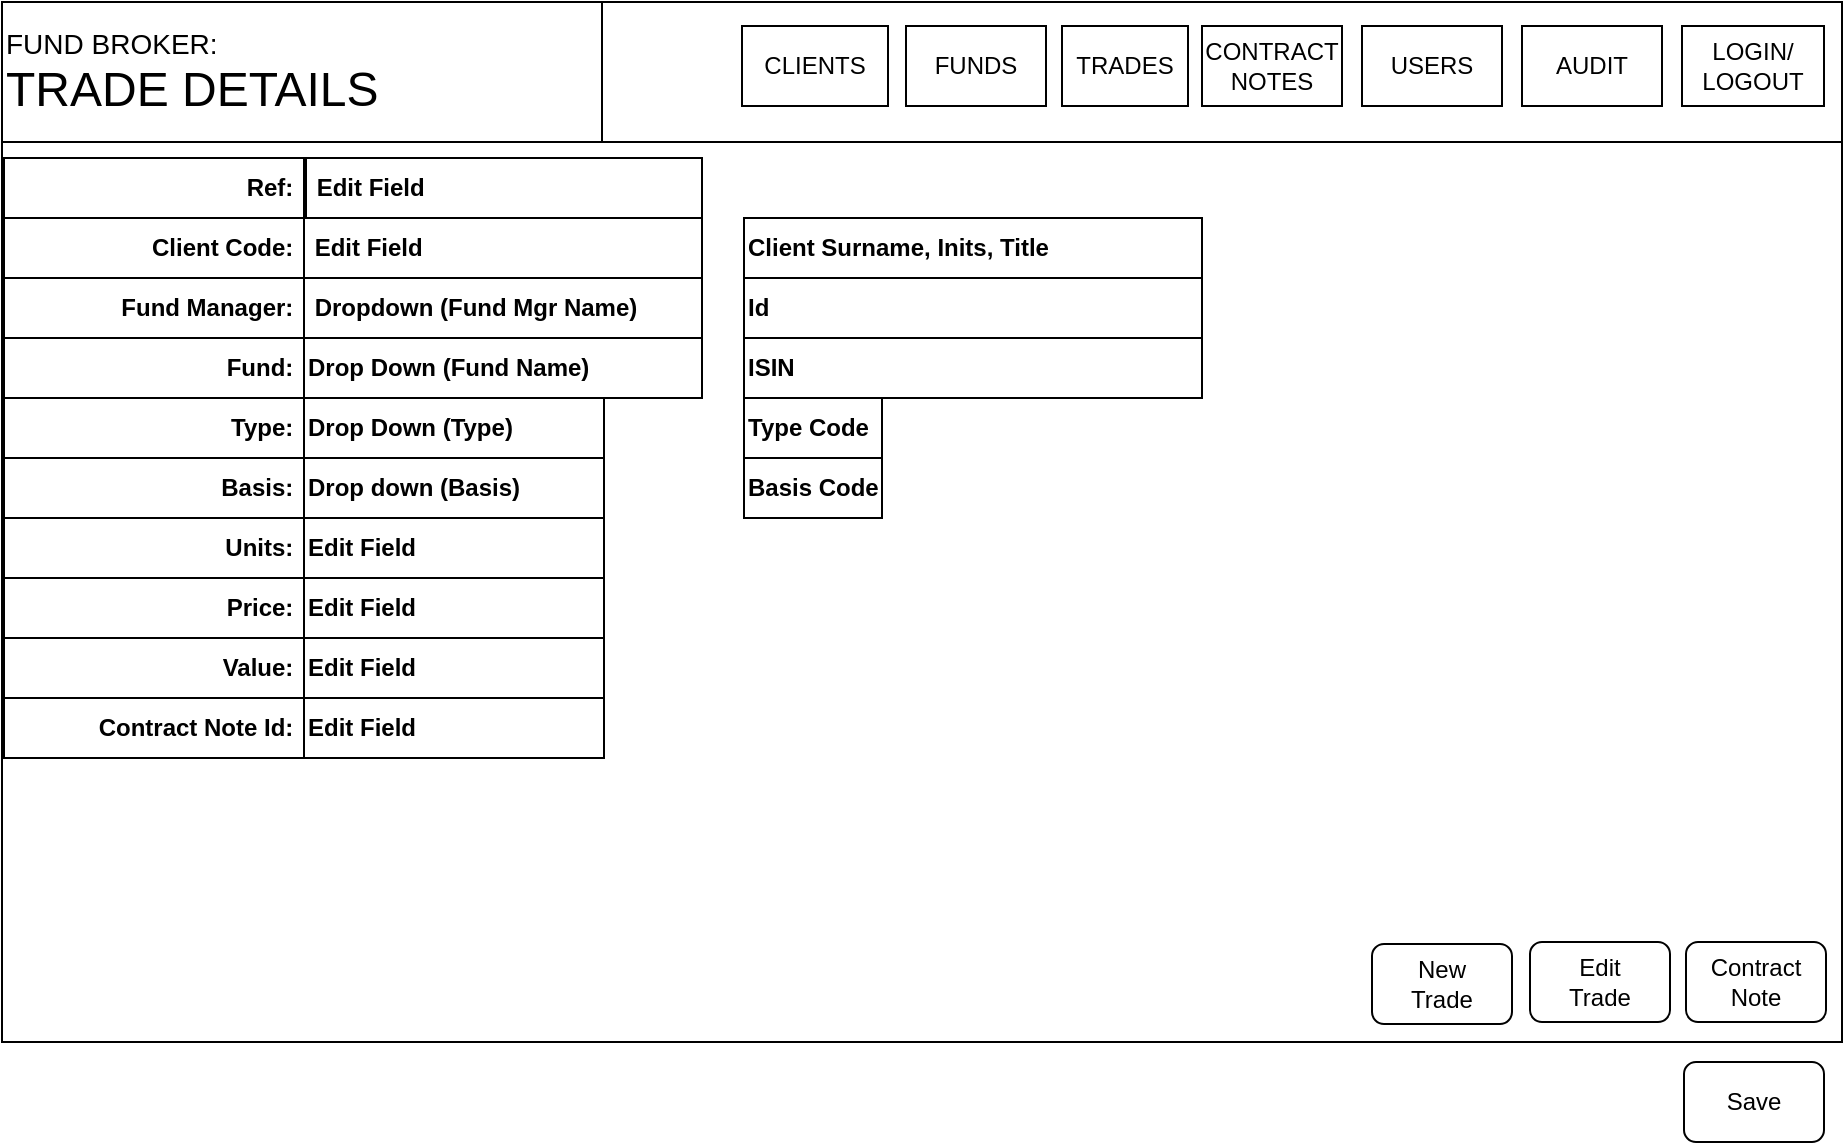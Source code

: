 <mxfile version="25.0.1">
  <diagram name="Page-1" id="CnVBvvraG81W5cuvQBZY">
    <mxGraphModel dx="1404" dy="814" grid="1" gridSize="10" guides="1" tooltips="1" connect="1" arrows="1" fold="1" page="1" pageScale="1" pageWidth="1100" pageHeight="850" math="0" shadow="0">
      <root>
        <mxCell id="0" />
        <mxCell id="1" parent="0" />
        <mxCell id="dwIZC6C4lW82Fir49CFO-1" value="&lt;span style=&quot;color: rgba(0, 0, 0, 0); font-family: monospace; font-size: 0px; text-align: start; text-wrap: nowrap;&quot;&gt;%3CmxGraphModel%3E%3Croot%3E%3CmxCell%20id%3D%220%22%2F%3E%3CmxCell%20id%3D%221%22%20parent%3D%220%22%2F%3E%3CmxCell%20id%3D%222%22%20value%3D%22Edit%20Field%22%20style%3D%22rounded%3D0%3BwhiteSpace%3Dwrap%3Bhtml%3D1%3Balign%3Dleft%3B%22%20vertex%3D%221%22%20parent%3D%221%22%3E%3CmxGeometry%20x%3D%22280%22%20y%3D%22210%22%20width%3D%22390%22%20height%3D%2230%22%20as%3D%22geometry%22%2F%3E%3C%2FmxCell%3E%3C%2Froot%3E%3C%2FmxGraphModel%3E&lt;/span&gt;" style="rounded=0;whiteSpace=wrap;html=1;" parent="1" vertex="1">
          <mxGeometry x="40" y="94" width="920" height="520" as="geometry" />
        </mxCell>
        <mxCell id="dwIZC6C4lW82Fir49CFO-2" value="" style="rounded=0;whiteSpace=wrap;html=1;align=left;" parent="1" vertex="1">
          <mxGeometry x="40" y="94" width="920" height="70" as="geometry" />
        </mxCell>
        <mxCell id="dwIZC6C4lW82Fir49CFO-3" value="LOGIN/&lt;div&gt;LOGOUT&lt;/div&gt;" style="rounded=0;whiteSpace=wrap;html=1;" parent="1" vertex="1">
          <mxGeometry x="880" y="106" width="71" height="40" as="geometry" />
        </mxCell>
        <mxCell id="dwIZC6C4lW82Fir49CFO-4" value="CLIENTS" style="rounded=0;whiteSpace=wrap;html=1;" parent="1" vertex="1">
          <mxGeometry x="410" y="106" width="73" height="40" as="geometry" />
        </mxCell>
        <mxCell id="dwIZC6C4lW82Fir49CFO-5" value="FUNDS" style="rounded=0;whiteSpace=wrap;html=1;" parent="1" vertex="1">
          <mxGeometry x="492" y="106" width="70" height="40" as="geometry" />
        </mxCell>
        <mxCell id="dwIZC6C4lW82Fir49CFO-6" value="TRADES" style="rounded=0;whiteSpace=wrap;html=1;" parent="1" vertex="1">
          <mxGeometry x="570" y="106" width="63" height="40" as="geometry" />
        </mxCell>
        <mxCell id="dwIZC6C4lW82Fir49CFO-8" value="CONTRACT&lt;div&gt;NOTES&lt;/div&gt;" style="rounded=0;whiteSpace=wrap;html=1;" parent="1" vertex="1">
          <mxGeometry x="640" y="106" width="70" height="40" as="geometry" />
        </mxCell>
        <mxCell id="dwIZC6C4lW82Fir49CFO-9" value="&lt;font style=&quot;font-size: 14px;&quot;&gt;FUND BROKER:&lt;/font&gt;&lt;div&gt;&lt;span style=&quot;font-size: 24px; background-color: initial;&quot;&gt;TRADE DETAILS&lt;/span&gt;&lt;/div&gt;" style="rounded=0;whiteSpace=wrap;html=1;align=left;" parent="1" vertex="1">
          <mxGeometry x="40" y="94" width="300" height="70" as="geometry" />
        </mxCell>
        <mxCell id="dwIZC6C4lW82Fir49CFO-11" value="&lt;div style=&quot;&quot;&gt;&lt;b&gt;&amp;nbsp;Edit Field&lt;/b&gt;&lt;/div&gt;" style="rounded=0;whiteSpace=wrap;html=1;align=left;" parent="1" vertex="1">
          <mxGeometry x="192" y="172" width="198" height="30" as="geometry" />
        </mxCell>
        <mxCell id="dwIZC6C4lW82Fir49CFO-12" value="&lt;b&gt;Fund:&amp;nbsp;&lt;/b&gt;" style="rounded=0;whiteSpace=wrap;html=1;align=right;" parent="1" vertex="1">
          <mxGeometry x="41" y="262" width="150" height="30" as="geometry" />
        </mxCell>
        <mxCell id="dwIZC6C4lW82Fir49CFO-13" value="&lt;b&gt;Client Code:&amp;nbsp;&lt;/b&gt;" style="rounded=0;whiteSpace=wrap;html=1;align=right;" parent="1" vertex="1">
          <mxGeometry x="41" y="202" width="150" height="30" as="geometry" />
        </mxCell>
        <mxCell id="dwIZC6C4lW82Fir49CFO-14" value="&lt;b&gt;Fund Manager:&amp;nbsp;&lt;/b&gt;" style="rounded=0;whiteSpace=wrap;html=1;align=right;" parent="1" vertex="1">
          <mxGeometry x="41" y="232" width="150" height="30" as="geometry" />
        </mxCell>
        <mxCell id="dwIZC6C4lW82Fir49CFO-15" value="&lt;div style=&quot;&quot;&gt;&lt;b&gt;Type:&amp;nbsp;&lt;/b&gt;&lt;/div&gt;" style="rounded=0;whiteSpace=wrap;html=1;align=right;" parent="1" vertex="1">
          <mxGeometry x="41" y="292" width="150" height="30" as="geometry" />
        </mxCell>
        <mxCell id="dwIZC6C4lW82Fir49CFO-16" value="&lt;b&gt;Basis:&amp;nbsp;&lt;/b&gt;" style="rounded=0;whiteSpace=wrap;html=1;align=right;" parent="1" vertex="1">
          <mxGeometry x="41" y="322" width="150" height="30" as="geometry" />
        </mxCell>
        <mxCell id="dwIZC6C4lW82Fir49CFO-35" value="&lt;div style=&quot;&quot;&gt;&lt;b&gt;Ref:&amp;nbsp;&lt;/b&gt;&lt;/div&gt;" style="rounded=0;whiteSpace=wrap;html=1;align=right;" parent="1" vertex="1">
          <mxGeometry x="41" y="172" width="150" height="30" as="geometry" />
        </mxCell>
        <mxCell id="dwIZC6C4lW82Fir49CFO-36" value="&lt;div style=&quot;&quot;&gt;&lt;b&gt;&amp;nbsp;Edit Field&lt;/b&gt;&lt;/div&gt;" style="rounded=0;whiteSpace=wrap;html=1;align=left;" parent="1" vertex="1">
          <mxGeometry x="191" y="202" width="199" height="30" as="geometry" />
        </mxCell>
        <mxCell id="dwIZC6C4lW82Fir49CFO-37" value="&lt;div style=&quot;&quot;&gt;&lt;b&gt;&amp;nbsp;Dropdown (Fund Mgr Name)&lt;/b&gt;&lt;/div&gt;" style="rounded=0;whiteSpace=wrap;html=1;align=left;" parent="1" vertex="1">
          <mxGeometry x="191" y="232" width="199" height="30" as="geometry" />
        </mxCell>
        <mxCell id="dwIZC6C4lW82Fir49CFO-38" value="&lt;div style=&quot;&quot;&gt;&lt;b&gt;Drop Down (Fund Name)&lt;/b&gt;&lt;/div&gt;" style="rounded=0;whiteSpace=wrap;html=1;align=left;" parent="1" vertex="1">
          <mxGeometry x="191" y="262" width="199" height="30" as="geometry" />
        </mxCell>
        <mxCell id="dwIZC6C4lW82Fir49CFO-39" value="&lt;b&gt;Drop Down (Type)&lt;/b&gt;" style="rounded=0;whiteSpace=wrap;html=1;align=left;" parent="1" vertex="1">
          <mxGeometry x="191" y="292" width="150" height="30" as="geometry" />
        </mxCell>
        <mxCell id="dwIZC6C4lW82Fir49CFO-41" value="&lt;div style=&quot;&quot;&gt;&lt;b&gt;Drop down (Basis)&lt;/b&gt;&lt;/div&gt;" style="rounded=0;whiteSpace=wrap;html=1;align=left;" parent="1" vertex="1">
          <mxGeometry x="191" y="322" width="150" height="30" as="geometry" />
        </mxCell>
        <mxCell id="dwIZC6C4lW82Fir49CFO-53" value="Edit&lt;div&gt;Trade&lt;/div&gt;" style="rounded=1;whiteSpace=wrap;html=1;" parent="1" vertex="1">
          <mxGeometry x="804" y="564" width="70" height="40" as="geometry" />
        </mxCell>
        <mxCell id="BM3GMODPEVi50WSWfAdY-1" value="USERS" style="rounded=0;whiteSpace=wrap;html=1;" parent="1" vertex="1">
          <mxGeometry x="720" y="106" width="70" height="40" as="geometry" />
        </mxCell>
        <mxCell id="BM3GMODPEVi50WSWfAdY-2" value="AUDIT" style="rounded=0;whiteSpace=wrap;html=1;" parent="1" vertex="1">
          <mxGeometry x="800" y="106" width="70" height="40" as="geometry" />
        </mxCell>
        <mxCell id="BM3GMODPEVi50WSWfAdY-3" value="&lt;div&gt;New&lt;/div&gt;&lt;div&gt;Trade&lt;/div&gt;" style="rounded=1;whiteSpace=wrap;html=1;" parent="1" vertex="1">
          <mxGeometry x="725" y="565" width="70" height="40" as="geometry" />
        </mxCell>
        <mxCell id="a29qZIJmyTv8nRKUc-aj-1" value="&lt;b&gt;Units:&amp;nbsp;&lt;/b&gt;" style="rounded=0;whiteSpace=wrap;html=1;align=right;" parent="1" vertex="1">
          <mxGeometry x="41" y="352" width="150" height="30" as="geometry" />
        </mxCell>
        <mxCell id="a29qZIJmyTv8nRKUc-aj-2" value="&lt;div style=&quot;&quot;&gt;&lt;b&gt;Edit Field&lt;/b&gt;&lt;/div&gt;" style="rounded=0;whiteSpace=wrap;html=1;align=left;" parent="1" vertex="1">
          <mxGeometry x="191" y="352" width="150" height="30" as="geometry" />
        </mxCell>
        <mxCell id="R44jTGD0UFZBZcc4u-xn-1" value="&lt;b&gt;Price:&amp;nbsp;&lt;/b&gt;" style="rounded=0;whiteSpace=wrap;html=1;align=right;" vertex="1" parent="1">
          <mxGeometry x="41" y="382" width="150" height="30" as="geometry" />
        </mxCell>
        <mxCell id="R44jTGD0UFZBZcc4u-xn-2" value="&lt;div style=&quot;&quot;&gt;&lt;b&gt;Edit Field&lt;/b&gt;&lt;/div&gt;" style="rounded=0;whiteSpace=wrap;html=1;align=left;" vertex="1" parent="1">
          <mxGeometry x="191" y="382" width="150" height="30" as="geometry" />
        </mxCell>
        <mxCell id="R44jTGD0UFZBZcc4u-xn-3" value="&lt;b&gt;Value:&amp;nbsp;&lt;/b&gt;" style="rounded=0;whiteSpace=wrap;html=1;align=right;" vertex="1" parent="1">
          <mxGeometry x="41" y="412" width="150" height="30" as="geometry" />
        </mxCell>
        <mxCell id="R44jTGD0UFZBZcc4u-xn-4" value="&lt;div style=&quot;&quot;&gt;&lt;b&gt;Edit Field&lt;/b&gt;&lt;/div&gt;" style="rounded=0;whiteSpace=wrap;html=1;align=left;" vertex="1" parent="1">
          <mxGeometry x="191" y="412" width="150" height="30" as="geometry" />
        </mxCell>
        <mxCell id="R44jTGD0UFZBZcc4u-xn-5" value="&lt;b&gt;Contract Note Id:&amp;nbsp;&lt;/b&gt;" style="rounded=0;whiteSpace=wrap;html=1;align=right;" vertex="1" parent="1">
          <mxGeometry x="41" y="442" width="150" height="30" as="geometry" />
        </mxCell>
        <mxCell id="R44jTGD0UFZBZcc4u-xn-6" value="&lt;div style=&quot;&quot;&gt;&lt;b&gt;Edit Field&lt;/b&gt;&lt;/div&gt;" style="rounded=0;whiteSpace=wrap;html=1;align=left;" vertex="1" parent="1">
          <mxGeometry x="191" y="442" width="150" height="30" as="geometry" />
        </mxCell>
        <mxCell id="R44jTGD0UFZBZcc4u-xn-8" value="&lt;b&gt;Client Surname, Inits, Title&lt;/b&gt;" style="rounded=0;whiteSpace=wrap;html=1;align=left;" vertex="1" parent="1">
          <mxGeometry x="411" y="202" width="229" height="30" as="geometry" />
        </mxCell>
        <mxCell id="R44jTGD0UFZBZcc4u-xn-9" value="&lt;b&gt;ISIN&lt;/b&gt;" style="rounded=0;whiteSpace=wrap;html=1;align=left;" vertex="1" parent="1">
          <mxGeometry x="411" y="262" width="229" height="30" as="geometry" />
        </mxCell>
        <mxCell id="R44jTGD0UFZBZcc4u-xn-10" value="&lt;b&gt;Id&lt;/b&gt;" style="rounded=0;whiteSpace=wrap;html=1;align=left;" vertex="1" parent="1">
          <mxGeometry x="411" y="232" width="229" height="30" as="geometry" />
        </mxCell>
        <mxCell id="R44jTGD0UFZBZcc4u-xn-11" value="&lt;div style=&quot;&quot;&gt;&lt;b&gt;Type Code&lt;/b&gt;&lt;/div&gt;" style="rounded=0;whiteSpace=wrap;html=1;align=left;" vertex="1" parent="1">
          <mxGeometry x="411" y="292" width="69" height="30" as="geometry" />
        </mxCell>
        <mxCell id="R44jTGD0UFZBZcc4u-xn-12" value="&lt;div style=&quot;&quot;&gt;&lt;b&gt;Basis Code&lt;/b&gt;&lt;/div&gt;" style="rounded=0;whiteSpace=wrap;html=1;align=left;" vertex="1" parent="1">
          <mxGeometry x="411" y="322" width="69" height="30" as="geometry" />
        </mxCell>
        <mxCell id="R44jTGD0UFZBZcc4u-xn-13" value="Contract&lt;div&gt;Note&lt;/div&gt;" style="rounded=1;whiteSpace=wrap;html=1;" vertex="1" parent="1">
          <mxGeometry x="882" y="564" width="70" height="40" as="geometry" />
        </mxCell>
        <mxCell id="R44jTGD0UFZBZcc4u-xn-15" value="Save" style="rounded=1;whiteSpace=wrap;html=1;" vertex="1" parent="1">
          <mxGeometry x="881" y="624" width="70" height="40" as="geometry" />
        </mxCell>
      </root>
    </mxGraphModel>
  </diagram>
</mxfile>
